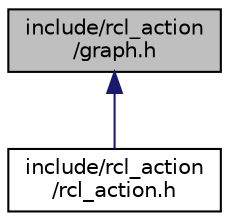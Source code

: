 digraph "include/rcl_action/graph.h"
{
  edge [fontname="Helvetica",fontsize="10",labelfontname="Helvetica",labelfontsize="10"];
  node [fontname="Helvetica",fontsize="10",shape=record];
  Node19 [label="include/rcl_action\l/graph.h",height=0.2,width=0.4,color="black", fillcolor="grey75", style="filled", fontcolor="black"];
  Node19 -> Node20 [dir="back",color="midnightblue",fontsize="10",style="solid",fontname="Helvetica"];
  Node20 [label="include/rcl_action\l/rcl_action.h",height=0.2,width=0.4,color="black", fillcolor="white", style="filled",URL="$rcl__action_8h.html"];
}
